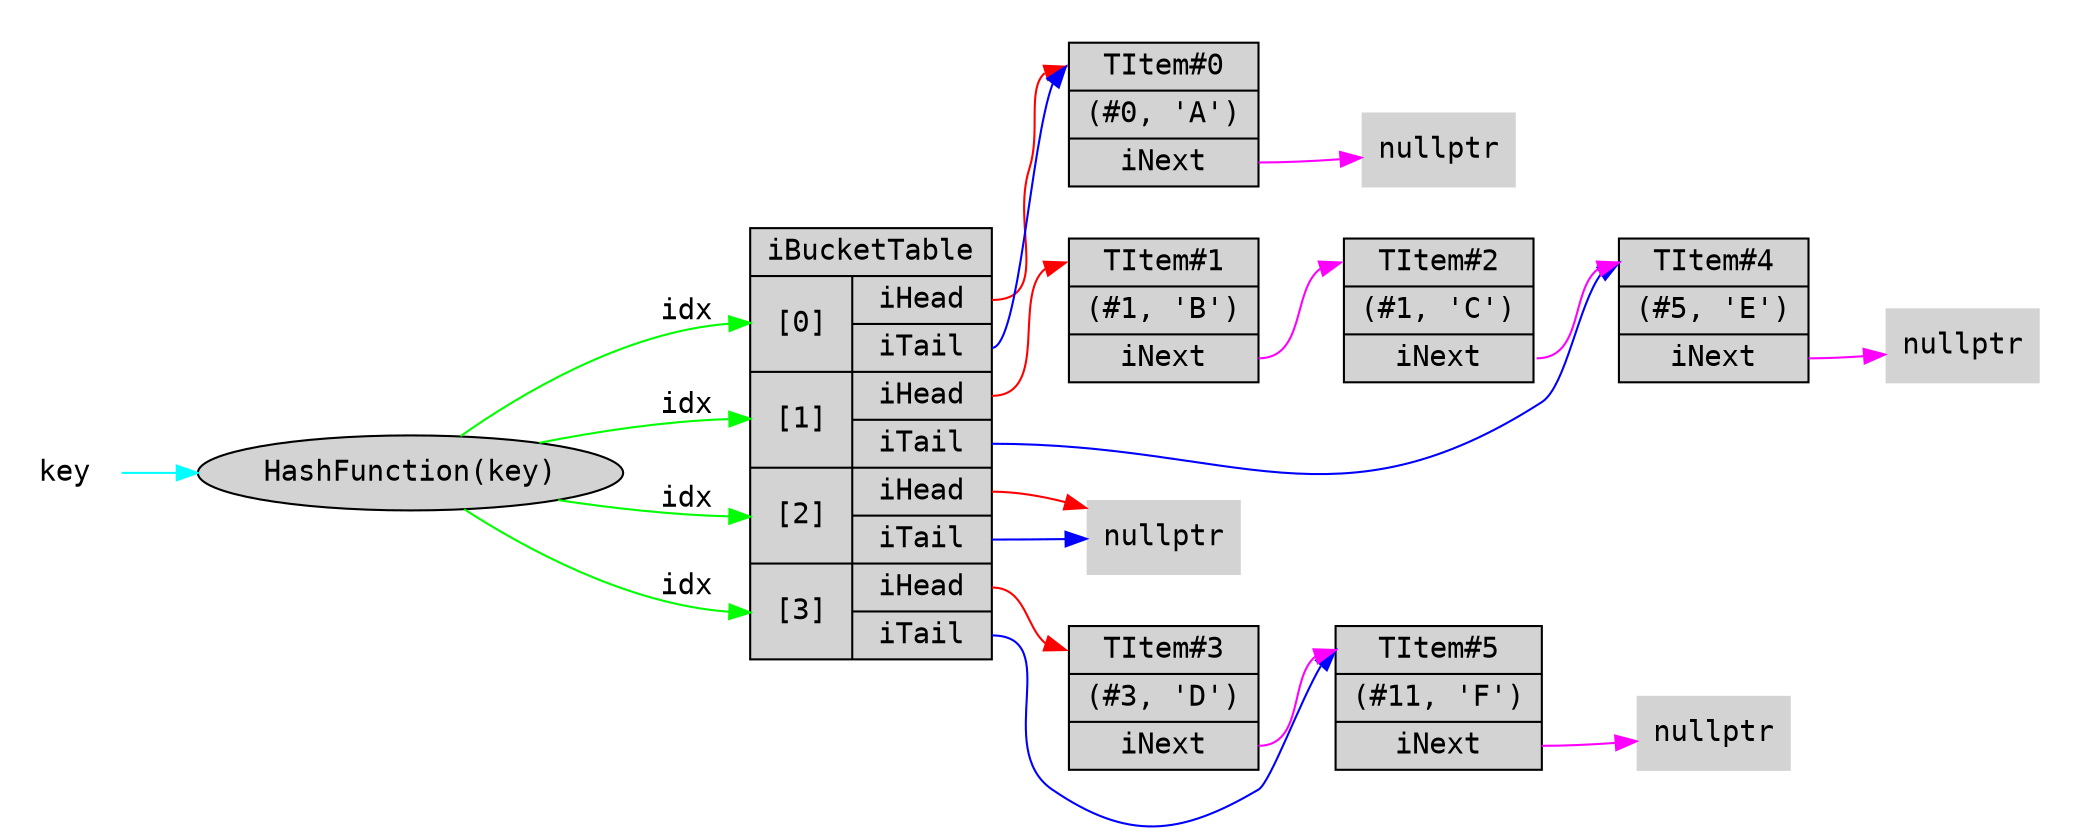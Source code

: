 // GraphViz picture: CHashMap with one six pairs {0,'A'}, {1,'B'}, {1,'C'}, {3,'D'}, {5,'E'}, {11,'F'}, by: Pety 2017
// $Id: CHashMap.gv 2 2017-11-06 10:01:25Z petyovsky $

digraph CHashMapPrimitive
	{
	rankdir = "LR";
	node
		[
		shape = "record",
		fontname = "Courier",
		style = "filled"
		];

	inputkey
		[
		label = "key",
		shape = "plaintext",
		style = "solid",
		tooltip = "input key",
		];

	HashFunc
		[
		shape = "ellipse",
		label = "HashFunction(key)",
		tooltip = "Calculate index to Bucket Table",
		URL = "\ref CHashMap::CalculateHash"
		];

	TBucket
		[
		label = "<Name> iBucketTable | 
			{<Index0> [0] | {<Head0> iHead | <Tail0> iTail} } | \
			{<Index1> [1] | {<Head1> iHead | <Tail1> iTail} } | \
			{<Index2> [2] | {<Head2> iHead | <Tail2> iTail} } | \
			{<Index3> [3] | {<Head3> iHead | <Tail3> iTail} } ",
		tooltip = "Bucket array where each indexes associated with owned linked list",
		URL = "\ref CHashMap::iBucketTable"
		];

	inputkey -> HashFunc
		[color = "cyan"];
	HashFunc -> TBucket:Index0
		[color = "green", fontname = "Courier", label = "idx"];
	HashFunc -> TBucket:Index1
		[color = "green", fontname = "Courier", label = "idx"];
	HashFunc -> TBucket:Index2
		[color = "green", fontname = "Courier", label = "idx"];
	HashFunc -> TBucket:Index3
		[color = "green", fontname = "Courier", label = "idx"];

	subgraph cluster_linked_list0
		{
		style = "invis";

		TItem00
			[
			label = "<Name> TItem#0 | (#0, 'A') | <Next> iNext",
			tooltip = "One item of single linked list of TItems",
			URL = "\ref CHashMap::TItem"
			];

		nullptr0
			[
			label = "nullptr",
			shape = "plaintext",
			URL="https://www.youtube.com/watch?v=7De-UU9qB9Q"
			];

		TItem00:Next -> nullptr0
			[color = "magenta"];
		}

	subgraph cluster_linked_list1
		{
		style = "invis";

		TItem10
			[
			label = "<Name> TItem#1 | (#1, 'B') | <Next> iNext",
			tooltip = "One item of single linked list of TItems",
			URL = "\ref CHashMap::TItem"
			];

		TItem11
			[
			label = "<Name> TItem#2 | (#1, 'C') | <Next> iNext",
			tooltip = "One item of single linked list of TItems",
			URL = "\ref CHashMap::TItem"
			];

		TItem12
			[
			label = "<Name> TItem#4 | (#5, 'E') | <Next> iNext",
			tooltip = "One item of single linked list of TItems",
			URL = "\ref CHashMap::TItem"
			];

		nullptr1
			[
			label = "nullptr",
			shape = "plaintext",
			URL="https://www.youtube.com/watch?v=mMgVqQ1TGeU&feature=youtu.be&t=25"
			];

		TItem10:Next -> TItem11:Name
			[color = "magenta"];
		TItem11:Next -> TItem12:Name
			[color = "magenta"];
		TItem12:Next -> nullptr1
			[color = "magenta"];
		}

	subgraph cluster_linked_list2
		{
		style = "invis";

		nullptr2
			[
			label = "nullptr",
			shape = "plaintext",
			URL="https://www.youtube.com/watch?v=SqJ8amSQPUg"
			];
		}

	subgraph cluster_linked_list3
		{
		style = "invis";

		TItem30
			[
			label = "<Name> TItem#3 | (#3, 'D') | <Next> iNext",
			tooltip = "One item of single linked list of TItems",
			URL = "\ref CHashMap::TItem"
			];

		TItem31
			[
			label = "<Name> TItem#5 | (#11, 'F') | <Next> iNext",
			tooltip = "One item of single linked list of TItems",
			URL = "\ref CHashMap::TItem"
			];

		nullptr3
			[
			label = "nullptr",
			shape = "plaintext",
			URL="https://www.youtube.com/watch?v=8Ku61ArIVAo"
			];

		TItem30:Next -> TItem31:Name
			[color = "magenta"];
		TItem31:Next -> nullptr3
			[color = "magenta"];
		}

	TBucket:Head0 -> TItem00:Name
		[color = "red"];
	TBucket:Tail0 -> TItem00:Name
		[color = "blue"];
	TBucket:Head1 -> TItem10:Name
		[color = "red"];
	TBucket:Tail1 -> TItem12:Name
		[color = "blue"];
	TBucket:Head2 -> nullptr2
		[color = "red"];
	TBucket:Tail2 -> nullptr2
		[color = "blue"];
	TBucket:Head3 -> TItem30:Name
		[color = "red"];
	TBucket:Tail3 -> TItem31:Name
		[color = "blue"];
	}
